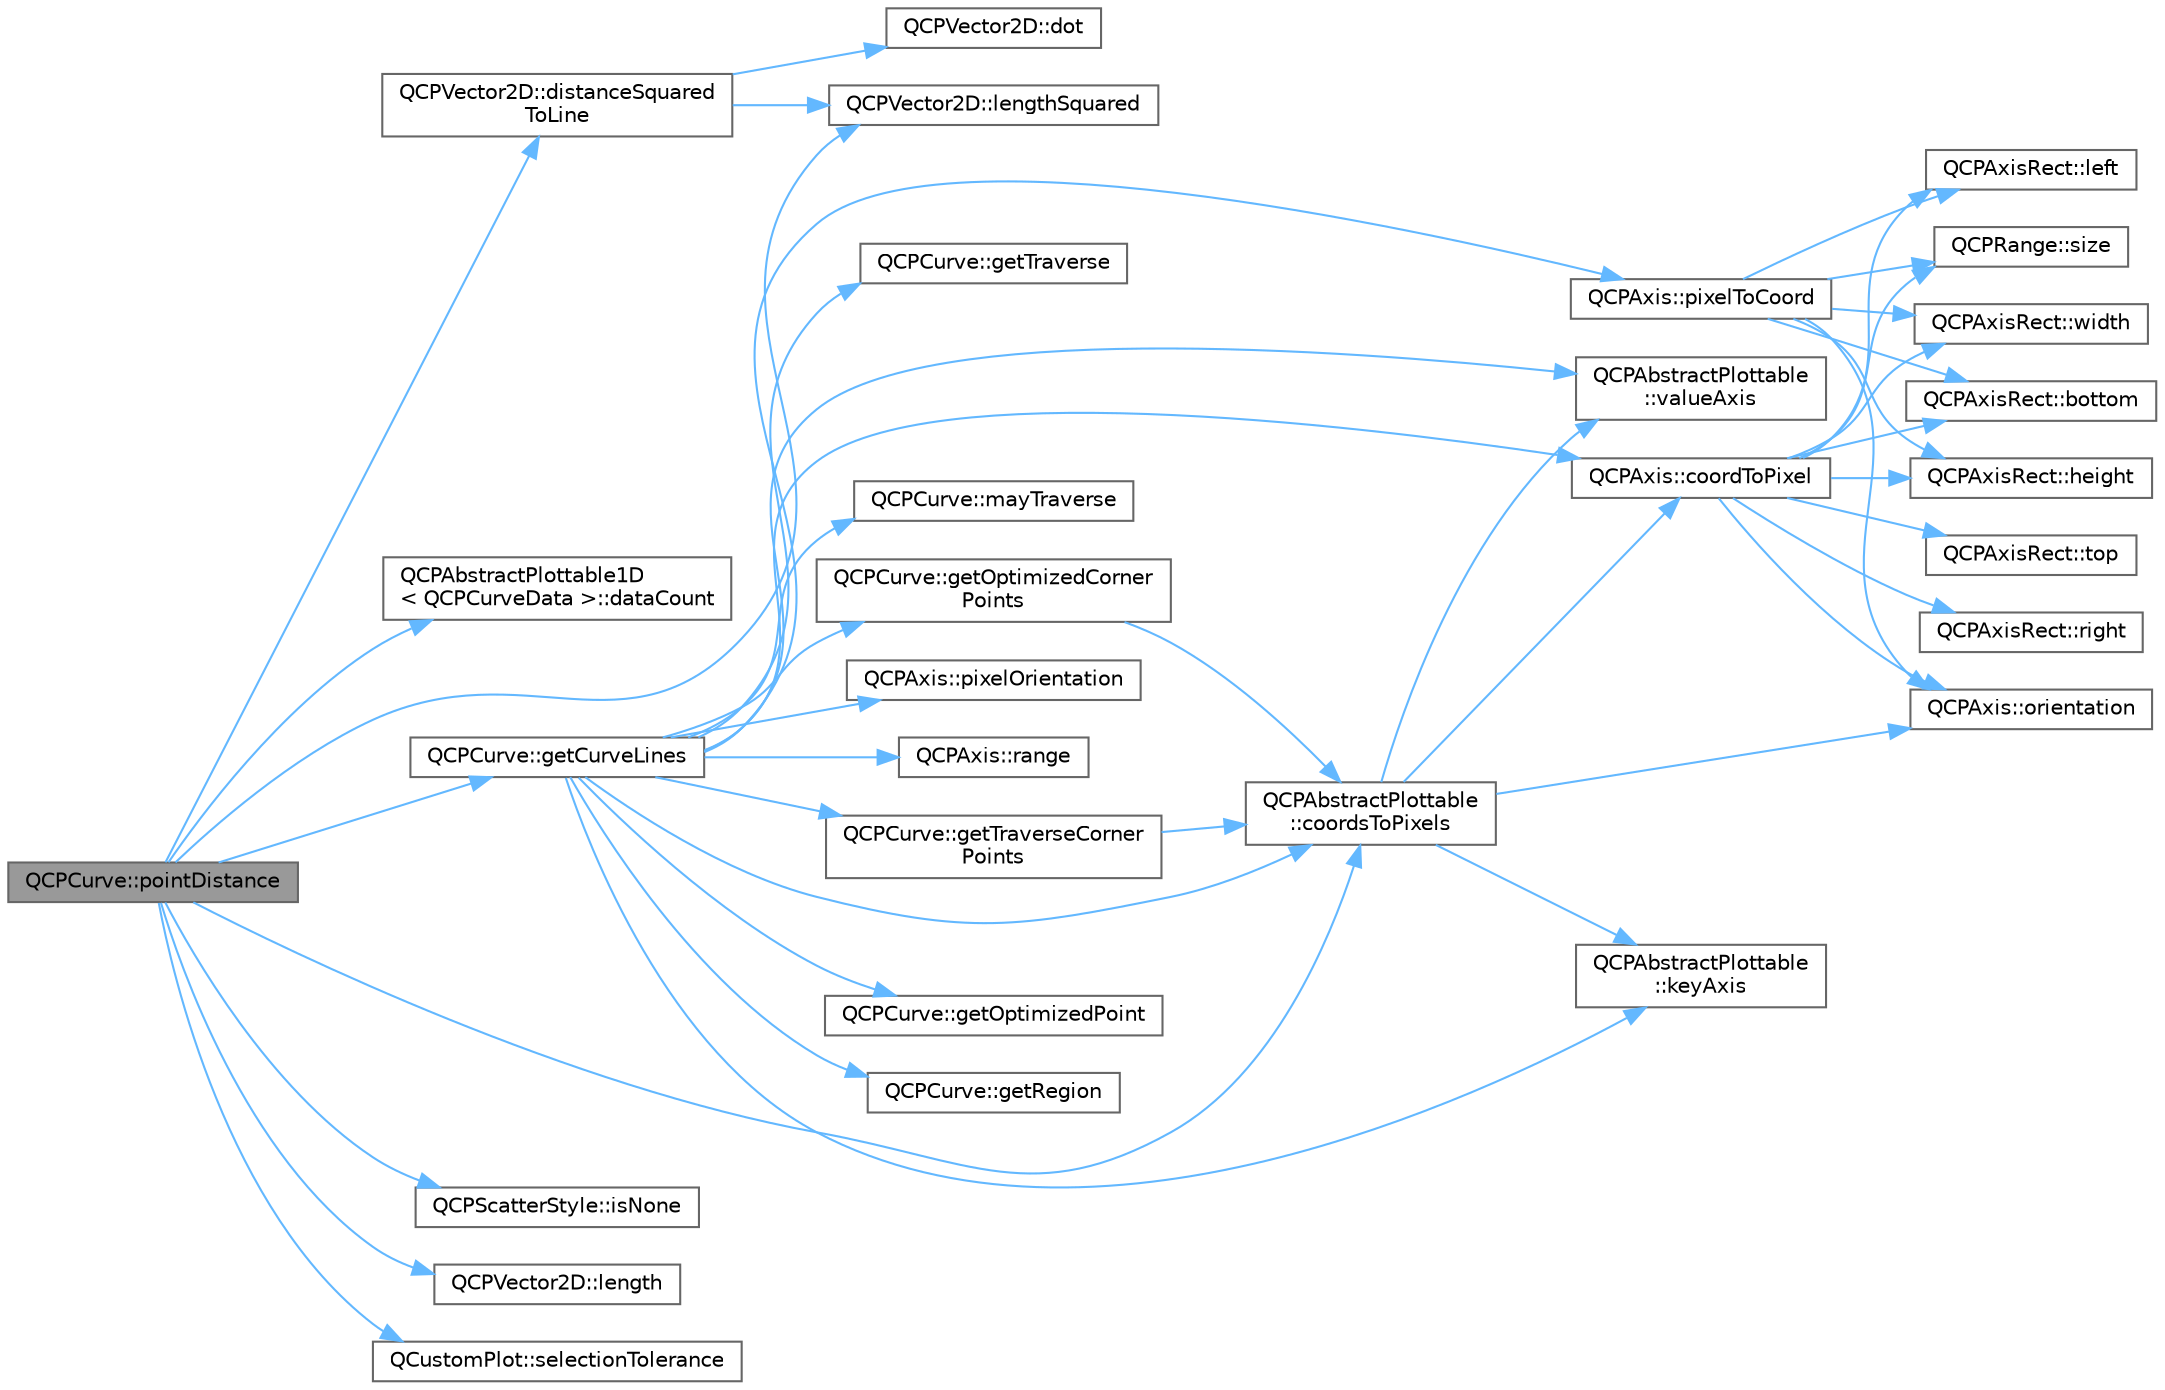 digraph "QCPCurve::pointDistance"
{
 // LATEX_PDF_SIZE
  bgcolor="transparent";
  edge [fontname=Helvetica,fontsize=10,labelfontname=Helvetica,labelfontsize=10];
  node [fontname=Helvetica,fontsize=10,shape=box,height=0.2,width=0.4];
  rankdir="LR";
  Node1 [label="QCPCurve::pointDistance",height=0.2,width=0.4,color="gray40", fillcolor="grey60", style="filled", fontcolor="black",tooltip=" "];
  Node1 -> Node2 [color="steelblue1",style="solid"];
  Node2 [label="QCPAbstractPlottable\l::coordsToPixels",height=0.2,width=0.4,color="grey40", fillcolor="white", style="filled",URL="$class_q_c_p_abstract_plottable.html#a7ad84a36472441cf1f555c5683d0da93",tooltip=" "];
  Node2 -> Node3 [color="steelblue1",style="solid"];
  Node3 [label="QCPAxis::coordToPixel",height=0.2,width=0.4,color="grey40", fillcolor="white", style="filled",URL="$class_q_c_p_axis.html#af15d1b3a7f7e9b53d759d3ccff1fe4b4",tooltip=" "];
  Node3 -> Node4 [color="steelblue1",style="solid"];
  Node4 [label="QCPAxisRect::bottom",height=0.2,width=0.4,color="grey40", fillcolor="white", style="filled",URL="$class_q_c_p_axis_rect.html#acefdf1abaa8a8ab681e906cc2be9581e",tooltip=" "];
  Node3 -> Node5 [color="steelblue1",style="solid"];
  Node5 [label="QCPAxisRect::height",height=0.2,width=0.4,color="grey40", fillcolor="white", style="filled",URL="$class_q_c_p_axis_rect.html#acc4377809e79d9a089ab790f39429b0d",tooltip=" "];
  Node3 -> Node6 [color="steelblue1",style="solid"];
  Node6 [label="QCPAxisRect::left",height=0.2,width=0.4,color="grey40", fillcolor="white", style="filled",URL="$class_q_c_p_axis_rect.html#afb4a3de02046b20b9310bdb8fca781c3",tooltip=" "];
  Node3 -> Node7 [color="steelblue1",style="solid"];
  Node7 [label="QCPAxis::orientation",height=0.2,width=0.4,color="grey40", fillcolor="white", style="filled",URL="$class_q_c_p_axis.html#ab988ef4538e2655bb77bd138189cd42e",tooltip=" "];
  Node3 -> Node8 [color="steelblue1",style="solid"];
  Node8 [label="QCPAxisRect::right",height=0.2,width=0.4,color="grey40", fillcolor="white", style="filled",URL="$class_q_c_p_axis_rect.html#a3f819d4a1b2193723d1fdafc573eea10",tooltip=" "];
  Node3 -> Node9 [color="steelblue1",style="solid"];
  Node9 [label="QCPRange::size",height=0.2,width=0.4,color="grey40", fillcolor="white", style="filled",URL="$class_q_c_p_range.html#a62326e7cc4316b96df6a60813230e63f",tooltip=" "];
  Node3 -> Node10 [color="steelblue1",style="solid"];
  Node10 [label="QCPAxisRect::top",height=0.2,width=0.4,color="grey40", fillcolor="white", style="filled",URL="$class_q_c_p_axis_rect.html#a45dbad181cbb9f09d068dbb76c817c95",tooltip=" "];
  Node3 -> Node11 [color="steelblue1",style="solid"];
  Node11 [label="QCPAxisRect::width",height=0.2,width=0.4,color="grey40", fillcolor="white", style="filled",URL="$class_q_c_p_axis_rect.html#a204645398a4f9d0b0189385c7c2cfb91",tooltip=" "];
  Node2 -> Node12 [color="steelblue1",style="solid"];
  Node12 [label="QCPAbstractPlottable\l::keyAxis",height=0.2,width=0.4,color="grey40", fillcolor="white", style="filled",URL="$class_q_c_p_abstract_plottable.html#aa6f25b97ee99988fe352f17cb9ed962b",tooltip=" "];
  Node2 -> Node7 [color="steelblue1",style="solid"];
  Node2 -> Node13 [color="steelblue1",style="solid"];
  Node13 [label="QCPAbstractPlottable\l::valueAxis",height=0.2,width=0.4,color="grey40", fillcolor="white", style="filled",URL="$class_q_c_p_abstract_plottable.html#a842b3831660d3e33b73863fd133889dd",tooltip=" "];
  Node1 -> Node14 [color="steelblue1",style="solid"];
  Node14 [label="QCPAbstractPlottable1D\l\< QCPCurveData \>::dataCount",height=0.2,width=0.4,color="grey40", fillcolor="white", style="filled",URL="$class_q_c_p_abstract_plottable1_d.html#ab5dd99e4f1621e7dbd63438e0b02984e",tooltip=" "];
  Node1 -> Node15 [color="steelblue1",style="solid"];
  Node15 [label="QCPVector2D::distanceSquared\lToLine",height=0.2,width=0.4,color="grey40", fillcolor="white", style="filled",URL="$class_q_c_p_vector2_d.html#a14840cd3da80cfee4eb3f8977cab89ab",tooltip=" "];
  Node15 -> Node16 [color="steelblue1",style="solid"];
  Node16 [label="QCPVector2D::dot",height=0.2,width=0.4,color="grey40", fillcolor="white", style="filled",URL="$class_q_c_p_vector2_d.html#a39f8d28db7dbffcca6aa63a1f1f6e176",tooltip=" "];
  Node15 -> Node17 [color="steelblue1",style="solid"];
  Node17 [label="QCPVector2D::lengthSquared",height=0.2,width=0.4,color="grey40", fillcolor="white", style="filled",URL="$class_q_c_p_vector2_d.html#a766585459d84cb149334fda1a498b2e5",tooltip=" "];
  Node1 -> Node18 [color="steelblue1",style="solid"];
  Node18 [label="QCPCurve::getCurveLines",height=0.2,width=0.4,color="grey40", fillcolor="white", style="filled",URL="$class_q_c_p_curve.html#aefca1e5127fae2d7ff65b9e921637c58",tooltip=" "];
  Node18 -> Node2 [color="steelblue1",style="solid"];
  Node18 -> Node3 [color="steelblue1",style="solid"];
  Node18 -> Node19 [color="steelblue1",style="solid"];
  Node19 [label="QCPCurve::getOptimizedCorner\lPoints",height=0.2,width=0.4,color="grey40", fillcolor="white", style="filled",URL="$class_q_c_p_curve.html#a66bff7933dac149c4577ad63a27da924",tooltip=" "];
  Node19 -> Node2 [color="steelblue1",style="solid"];
  Node18 -> Node20 [color="steelblue1",style="solid"];
  Node20 [label="QCPCurve::getOptimizedPoint",height=0.2,width=0.4,color="grey40", fillcolor="white", style="filled",URL="$class_q_c_p_curve.html#a1d4530a81f718a2085df03d6a059d5d8",tooltip=" "];
  Node18 -> Node21 [color="steelblue1",style="solid"];
  Node21 [label="QCPCurve::getRegion",height=0.2,width=0.4,color="grey40", fillcolor="white", style="filled",URL="$class_q_c_p_curve.html#a77c89253397c4754b40d4bc8d3e789bf",tooltip=" "];
  Node18 -> Node22 [color="steelblue1",style="solid"];
  Node22 [label="QCPCurve::getTraverse",height=0.2,width=0.4,color="grey40", fillcolor="white", style="filled",URL="$class_q_c_p_curve.html#afc5367ef0369d7a88ebba6eacf55f14f",tooltip=" "];
  Node18 -> Node23 [color="steelblue1",style="solid"];
  Node23 [label="QCPCurve::getTraverseCorner\lPoints",height=0.2,width=0.4,color="grey40", fillcolor="white", style="filled",URL="$class_q_c_p_curve.html#a55e24387fd97a2cad0def8a40809e9ec",tooltip=" "];
  Node23 -> Node2 [color="steelblue1",style="solid"];
  Node18 -> Node12 [color="steelblue1",style="solid"];
  Node18 -> Node24 [color="steelblue1",style="solid"];
  Node24 [label="QCPCurve::mayTraverse",height=0.2,width=0.4,color="grey40", fillcolor="white", style="filled",URL="$class_q_c_p_curve.html#af5df2560b30333fe662ec676bd355415",tooltip=" "];
  Node18 -> Node25 [color="steelblue1",style="solid"];
  Node25 [label="QCPAxis::pixelOrientation",height=0.2,width=0.4,color="grey40", fillcolor="white", style="filled",URL="$class_q_c_p_axis.html#a45c45bed7e5666683b8d56afa66fa51f",tooltip=" "];
  Node18 -> Node26 [color="steelblue1",style="solid"];
  Node26 [label="QCPAxis::pixelToCoord",height=0.2,width=0.4,color="grey40", fillcolor="white", style="filled",URL="$class_q_c_p_axis.html#a536ef8f624cac59b6b6fdcb495723c57",tooltip=" "];
  Node26 -> Node4 [color="steelblue1",style="solid"];
  Node26 -> Node5 [color="steelblue1",style="solid"];
  Node26 -> Node6 [color="steelblue1",style="solid"];
  Node26 -> Node7 [color="steelblue1",style="solid"];
  Node26 -> Node9 [color="steelblue1",style="solid"];
  Node26 -> Node11 [color="steelblue1",style="solid"];
  Node18 -> Node27 [color="steelblue1",style="solid"];
  Node27 [label="QCPAxis::range",height=0.2,width=0.4,color="grey40", fillcolor="white", style="filled",URL="$class_q_c_p_axis.html#ac4058855a81f1a883cf2e754f6a6acb1",tooltip=" "];
  Node18 -> Node13 [color="steelblue1",style="solid"];
  Node1 -> Node28 [color="steelblue1",style="solid"];
  Node28 [label="QCPScatterStyle::isNone",height=0.2,width=0.4,color="grey40", fillcolor="white", style="filled",URL="$class_q_c_p_scatter_style.html#a72db6bcb1e1abd6e53c1315dd3dea7e4",tooltip=" "];
  Node1 -> Node29 [color="steelblue1",style="solid"];
  Node29 [label="QCPVector2D::length",height=0.2,width=0.4,color="grey40", fillcolor="white", style="filled",URL="$class_q_c_p_vector2_d.html#a10adb5ab031fe94f0b64a3c5aefb552e",tooltip=" "];
  Node1 -> Node17 [color="steelblue1",style="solid"];
  Node1 -> Node30 [color="steelblue1",style="solid"];
  Node30 [label="QCustomPlot::selectionTolerance",height=0.2,width=0.4,color="grey40", fillcolor="white", style="filled",URL="$class_q_custom_plot.html#a5441d11013afeaf4b8f2ea06e8624a25",tooltip=" "];
}
